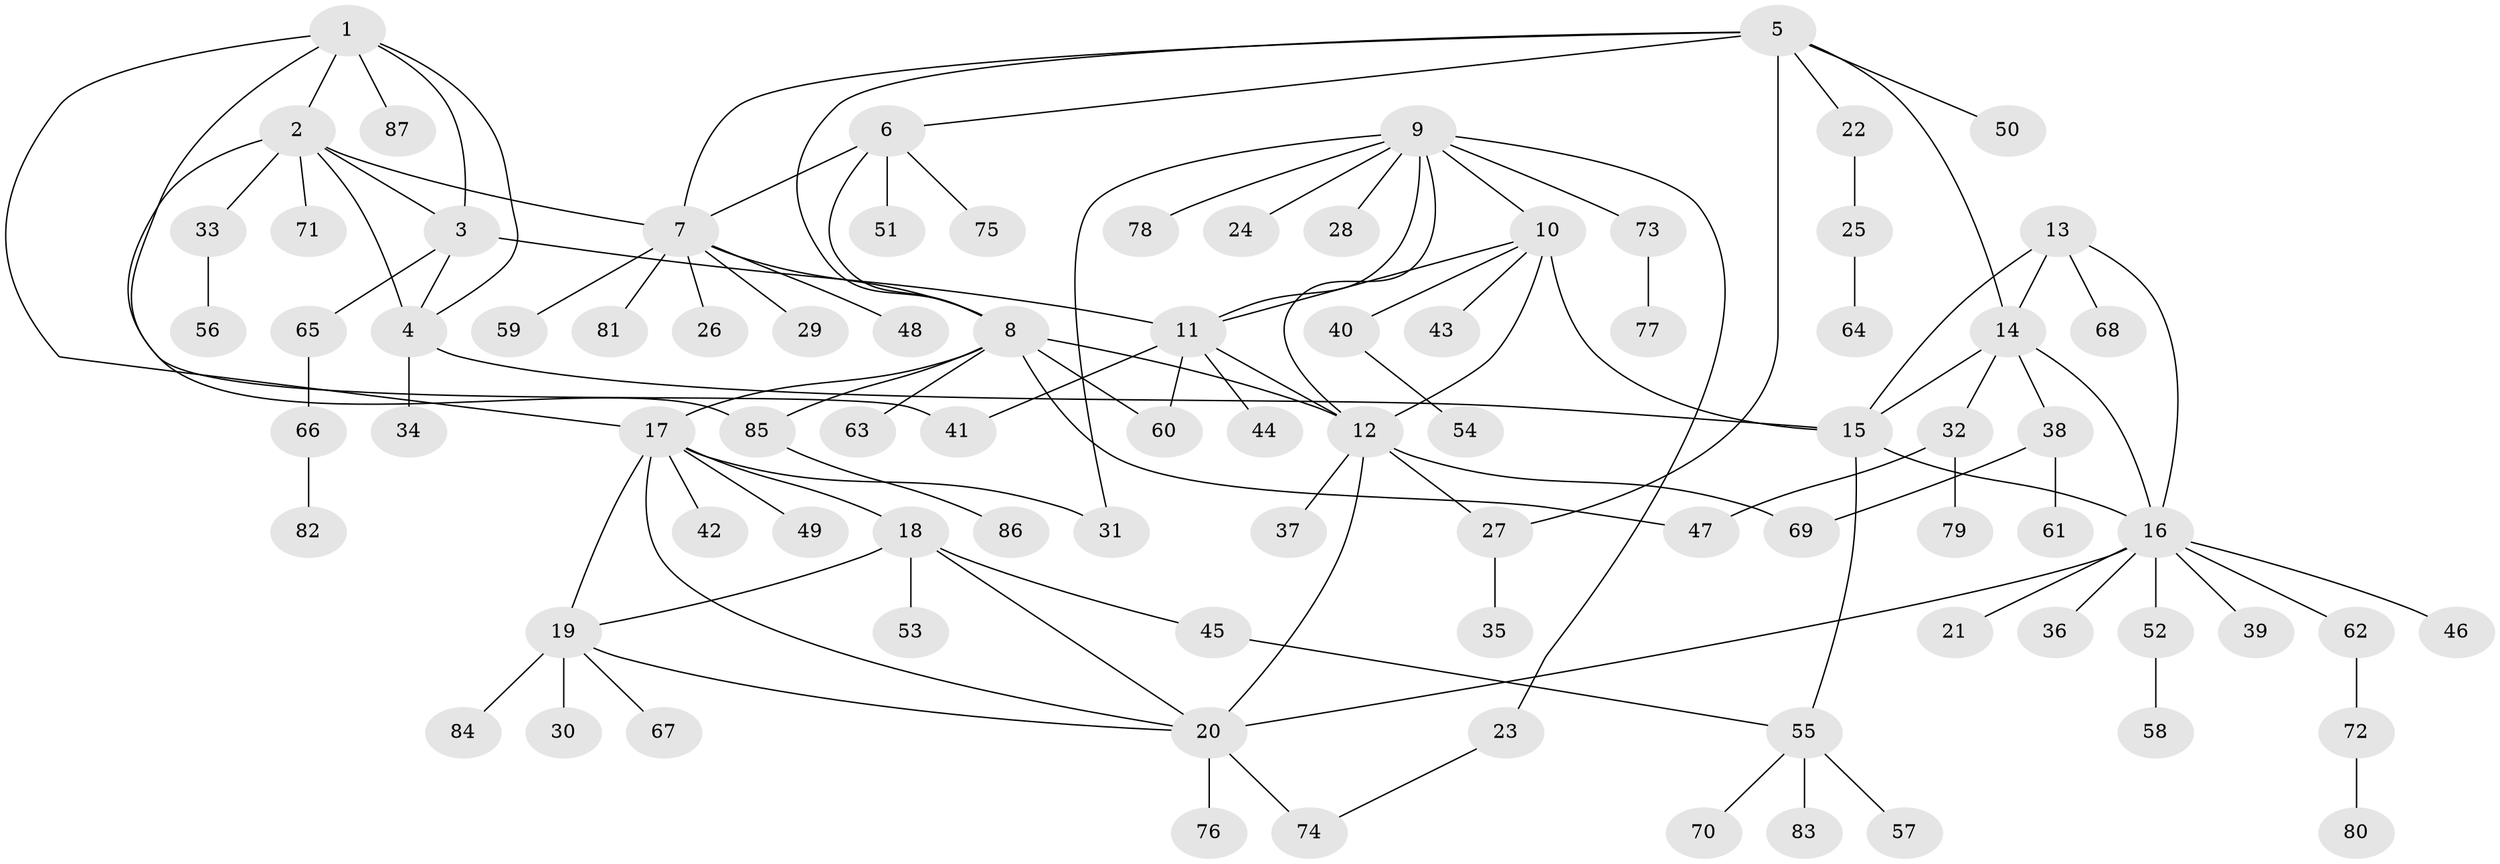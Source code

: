 // Generated by graph-tools (version 1.1) at 2025/02/03/09/25 03:02:49]
// undirected, 87 vertices, 116 edges
graph export_dot {
graph [start="1"]
  node [color=gray90,style=filled];
  1;
  2;
  3;
  4;
  5;
  6;
  7;
  8;
  9;
  10;
  11;
  12;
  13;
  14;
  15;
  16;
  17;
  18;
  19;
  20;
  21;
  22;
  23;
  24;
  25;
  26;
  27;
  28;
  29;
  30;
  31;
  32;
  33;
  34;
  35;
  36;
  37;
  38;
  39;
  40;
  41;
  42;
  43;
  44;
  45;
  46;
  47;
  48;
  49;
  50;
  51;
  52;
  53;
  54;
  55;
  56;
  57;
  58;
  59;
  60;
  61;
  62;
  63;
  64;
  65;
  66;
  67;
  68;
  69;
  70;
  71;
  72;
  73;
  74;
  75;
  76;
  77;
  78;
  79;
  80;
  81;
  82;
  83;
  84;
  85;
  86;
  87;
  1 -- 2;
  1 -- 3;
  1 -- 4;
  1 -- 17;
  1 -- 41;
  1 -- 87;
  2 -- 3;
  2 -- 4;
  2 -- 7;
  2 -- 33;
  2 -- 71;
  2 -- 85;
  3 -- 4;
  3 -- 11;
  3 -- 65;
  4 -- 15;
  4 -- 34;
  5 -- 6;
  5 -- 7;
  5 -- 8;
  5 -- 14;
  5 -- 22;
  5 -- 27;
  5 -- 50;
  6 -- 7;
  6 -- 8;
  6 -- 51;
  6 -- 75;
  7 -- 8;
  7 -- 26;
  7 -- 29;
  7 -- 48;
  7 -- 59;
  7 -- 81;
  8 -- 12;
  8 -- 17;
  8 -- 47;
  8 -- 60;
  8 -- 63;
  8 -- 85;
  9 -- 10;
  9 -- 11;
  9 -- 12;
  9 -- 23;
  9 -- 24;
  9 -- 28;
  9 -- 31;
  9 -- 73;
  9 -- 78;
  10 -- 11;
  10 -- 12;
  10 -- 15;
  10 -- 40;
  10 -- 43;
  11 -- 12;
  11 -- 41;
  11 -- 44;
  11 -- 60;
  12 -- 20;
  12 -- 27;
  12 -- 37;
  12 -- 69;
  13 -- 14;
  13 -- 15;
  13 -- 16;
  13 -- 68;
  14 -- 15;
  14 -- 16;
  14 -- 32;
  14 -- 38;
  15 -- 16;
  15 -- 55;
  16 -- 20;
  16 -- 21;
  16 -- 36;
  16 -- 39;
  16 -- 46;
  16 -- 52;
  16 -- 62;
  17 -- 18;
  17 -- 19;
  17 -- 20;
  17 -- 31;
  17 -- 42;
  17 -- 49;
  18 -- 19;
  18 -- 20;
  18 -- 45;
  18 -- 53;
  19 -- 20;
  19 -- 30;
  19 -- 67;
  19 -- 84;
  20 -- 74;
  20 -- 76;
  22 -- 25;
  23 -- 74;
  25 -- 64;
  27 -- 35;
  32 -- 47;
  32 -- 79;
  33 -- 56;
  38 -- 61;
  38 -- 69;
  40 -- 54;
  45 -- 55;
  52 -- 58;
  55 -- 57;
  55 -- 70;
  55 -- 83;
  62 -- 72;
  65 -- 66;
  66 -- 82;
  72 -- 80;
  73 -- 77;
  85 -- 86;
}
